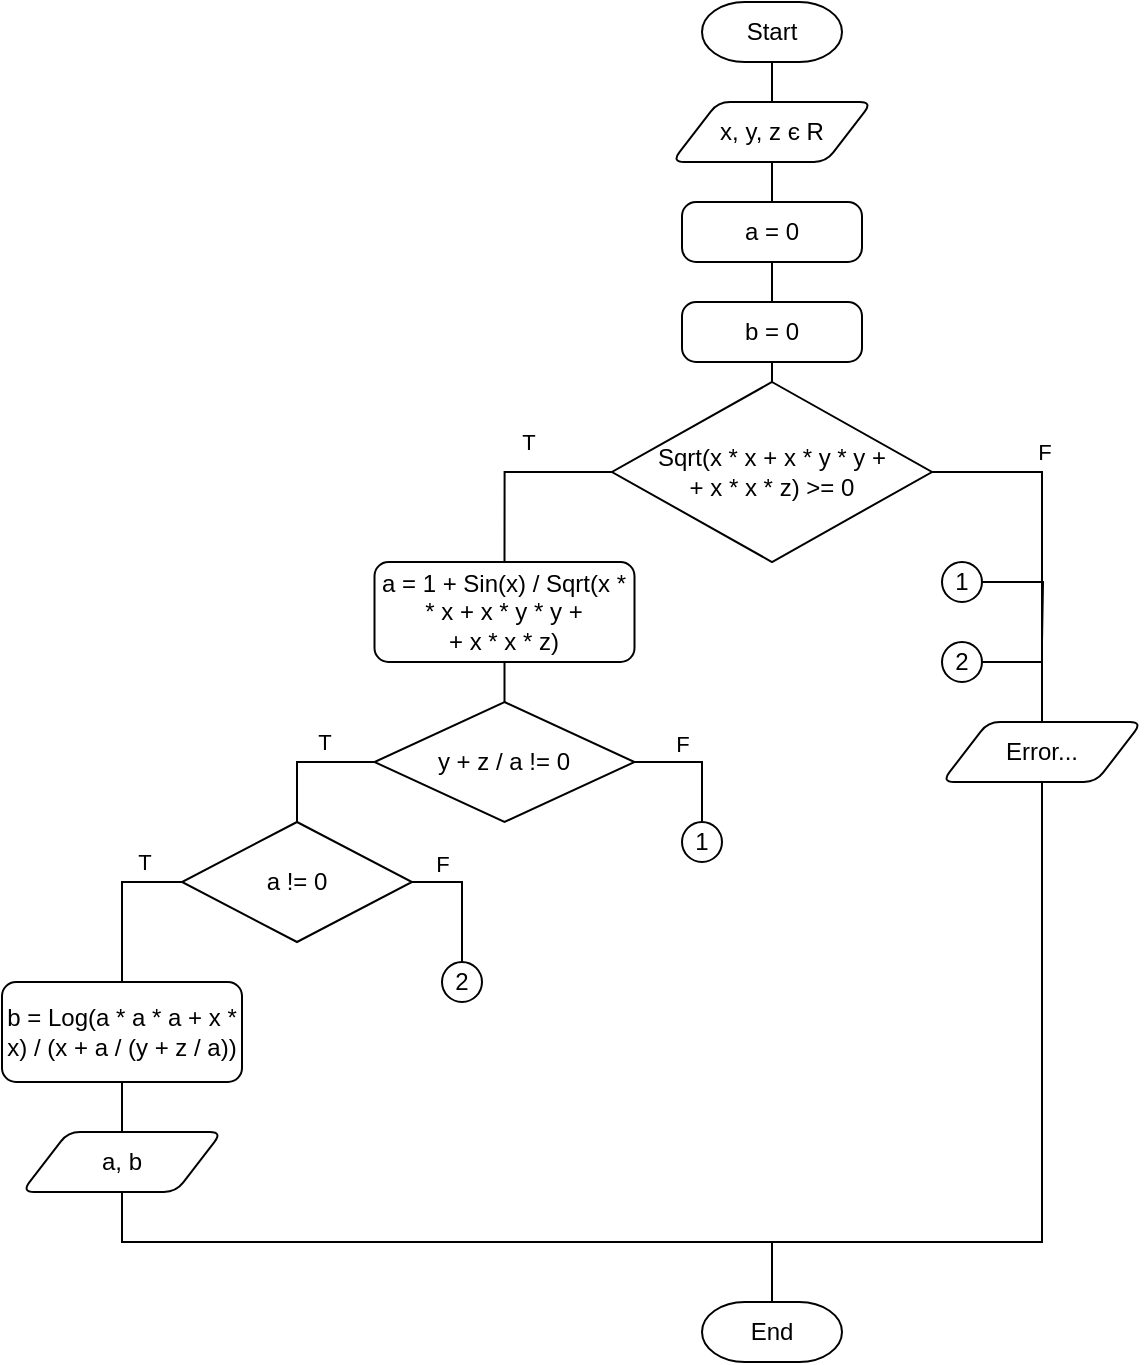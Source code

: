 <mxfile version="15.4.0" type="device" pages="2"><diagram id="9D3p5YR01Ov3Javhcloo" name="Сторінка-1"><mxGraphModel dx="768" dy="482" grid="1" gridSize="10" guides="1" tooltips="1" connect="1" arrows="1" fold="1" page="1" pageScale="1" pageWidth="827" pageHeight="1169" math="0" shadow="0"><root><mxCell id="0"/><mxCell id="1" parent="0"/><mxCell id="Ol3QsDIKq-9zunUPNpHb-4" style="edgeStyle=orthogonalEdgeStyle;rounded=0;orthogonalLoop=1;jettySize=auto;html=1;exitX=0.5;exitY=1;exitDx=0;exitDy=0;exitPerimeter=0;entryX=0.5;entryY=0;entryDx=0;entryDy=0;endArrow=none;endFill=0;" parent="1" source="mVKwlj5IBm9hvWrXRXcA-1" target="mVKwlj5IBm9hvWrXRXcA-2" edge="1"><mxGeometry relative="1" as="geometry"/></mxCell><mxCell id="mVKwlj5IBm9hvWrXRXcA-1" value="Start" style="strokeWidth=1;html=1;shape=mxgraph.flowchart.terminator;whiteSpace=wrap;" parent="1" vertex="1"><mxGeometry x="360" y="20" width="70" height="30" as="geometry"/></mxCell><mxCell id="Ol3QsDIKq-9zunUPNpHb-5" style="edgeStyle=orthogonalEdgeStyle;rounded=0;orthogonalLoop=1;jettySize=auto;html=1;exitX=0.5;exitY=1;exitDx=0;exitDy=0;entryX=0.5;entryY=0;entryDx=0;entryDy=0;endArrow=none;endFill=0;" parent="1" source="mVKwlj5IBm9hvWrXRXcA-2" target="mVKwlj5IBm9hvWrXRXcA-3" edge="1"><mxGeometry relative="1" as="geometry"/></mxCell><mxCell id="mVKwlj5IBm9hvWrXRXcA-2" value="x, y, z є R" style="shape=parallelogram;html=1;strokeWidth=1;perimeter=parallelogramPerimeter;whiteSpace=wrap;rounded=1;arcSize=12;size=0.23;" parent="1" vertex="1"><mxGeometry x="345" y="70" width="100" height="30" as="geometry"/></mxCell><mxCell id="Ol3QsDIKq-9zunUPNpHb-6" style="edgeStyle=orthogonalEdgeStyle;rounded=0;orthogonalLoop=1;jettySize=auto;html=1;exitX=0.5;exitY=1;exitDx=0;exitDy=0;entryX=0.5;entryY=0;entryDx=0;entryDy=0;endArrow=none;endFill=0;" parent="1" source="mVKwlj5IBm9hvWrXRXcA-3" target="mVKwlj5IBm9hvWrXRXcA-4" edge="1"><mxGeometry relative="1" as="geometry"/></mxCell><mxCell id="mVKwlj5IBm9hvWrXRXcA-3" value="a = 0" style="rounded=1;whiteSpace=wrap;html=1;absoluteArcSize=1;arcSize=14;strokeWidth=1;" parent="1" vertex="1"><mxGeometry x="350" y="120" width="90" height="30" as="geometry"/></mxCell><mxCell id="Ol3QsDIKq-9zunUPNpHb-7" style="edgeStyle=orthogonalEdgeStyle;rounded=0;orthogonalLoop=1;jettySize=auto;html=1;exitX=0.5;exitY=1;exitDx=0;exitDy=0;entryX=0.5;entryY=0;entryDx=0;entryDy=0;entryPerimeter=0;endArrow=none;endFill=0;" parent="1" source="mVKwlj5IBm9hvWrXRXcA-4" target="Ol3QsDIKq-9zunUPNpHb-1" edge="1"><mxGeometry relative="1" as="geometry"/></mxCell><mxCell id="mVKwlj5IBm9hvWrXRXcA-4" value="b = 0" style="rounded=1;whiteSpace=wrap;html=1;absoluteArcSize=1;arcSize=14;strokeWidth=1;" parent="1" vertex="1"><mxGeometry x="350" y="170" width="90" height="30" as="geometry"/></mxCell><mxCell id="Ol3QsDIKq-9zunUPNpHb-8" style="edgeStyle=orthogonalEdgeStyle;rounded=0;orthogonalLoop=1;jettySize=auto;html=1;exitX=0;exitY=0.5;exitDx=0;exitDy=0;exitPerimeter=0;entryX=0.5;entryY=0;entryDx=0;entryDy=0;endArrow=none;endFill=0;" parent="1" source="Ol3QsDIKq-9zunUPNpHb-1" target="Ol3QsDIKq-9zunUPNpHb-2" edge="1"><mxGeometry relative="1" as="geometry"/></mxCell><mxCell id="Ol3QsDIKq-9zunUPNpHb-13" value="T" style="edgeLabel;html=1;align=center;verticalAlign=middle;resizable=0;points=[];" parent="Ol3QsDIKq-9zunUPNpHb-8" vertex="1" connectable="0"><mxGeometry x="-0.147" y="-1" relative="1" as="geometry"><mxPoint y="-14" as="offset"/></mxGeometry></mxCell><mxCell id="Ol3QsDIKq-9zunUPNpHb-17" style="edgeStyle=orthogonalEdgeStyle;rounded=0;orthogonalLoop=1;jettySize=auto;html=1;exitX=1;exitY=0.5;exitDx=0;exitDy=0;exitPerimeter=0;entryX=0.5;entryY=0;entryDx=0;entryDy=0;endArrow=none;endFill=0;" parent="1" source="Ol3QsDIKq-9zunUPNpHb-1" target="Ol3QsDIKq-9zunUPNpHb-10" edge="1"><mxGeometry relative="1" as="geometry"/></mxCell><mxCell id="Ol3QsDIKq-9zunUPNpHb-18" value="F" style="edgeLabel;html=1;align=center;verticalAlign=middle;resizable=0;points=[];" parent="Ol3QsDIKq-9zunUPNpHb-17" vertex="1" connectable="0"><mxGeometry x="-0.347" y="1" relative="1" as="geometry"><mxPoint y="-14" as="offset"/></mxGeometry></mxCell><mxCell id="Ol3QsDIKq-9zunUPNpHb-1" value="&lt;span style=&quot;line-height: 107%&quot;&gt;Sqrt(x * x + x * y * y + &lt;br&gt;+ x * x * z) &amp;gt;= 0&lt;/span&gt;" style="strokeWidth=1;html=1;shape=mxgraph.flowchart.decision;whiteSpace=wrap;" parent="1" vertex="1"><mxGeometry x="315" y="210" width="160" height="90" as="geometry"/></mxCell><mxCell id="Ol3QsDIKq-9zunUPNpHb-9" style="edgeStyle=orthogonalEdgeStyle;rounded=0;orthogonalLoop=1;jettySize=auto;html=1;exitX=0.5;exitY=1;exitDx=0;exitDy=0;entryX=0.5;entryY=0;entryDx=0;entryDy=0;entryPerimeter=0;endArrow=none;endFill=0;" parent="1" source="Ol3QsDIKq-9zunUPNpHb-2" target="Ol3QsDIKq-9zunUPNpHb-3" edge="1"><mxGeometry relative="1" as="geometry"/></mxCell><mxCell id="Ol3QsDIKq-9zunUPNpHb-2" value="&lt;span&gt;a = 1 + Sin(x) / Sqrt(x * * x + x * y * y +&lt;/span&gt;&lt;br&gt;&lt;span&gt;+ x * x * z)&lt;/span&gt;" style="rounded=1;whiteSpace=wrap;html=1;absoluteArcSize=1;arcSize=14;strokeWidth=1;" parent="1" vertex="1"><mxGeometry x="196.25" y="300" width="130" height="50" as="geometry"/></mxCell><mxCell id="Ol3QsDIKq-9zunUPNpHb-23" style="edgeStyle=orthogonalEdgeStyle;rounded=0;orthogonalLoop=1;jettySize=auto;html=1;exitX=1;exitY=0.5;exitDx=0;exitDy=0;exitPerimeter=0;entryX=0.5;entryY=0;entryDx=0;entryDy=0;endArrow=none;endFill=0;" parent="1" source="Ol3QsDIKq-9zunUPNpHb-3" target="Ol3QsDIKq-9zunUPNpHb-21" edge="1"><mxGeometry relative="1" as="geometry"/></mxCell><mxCell id="Ol3QsDIKq-9zunUPNpHb-24" value="F" style="edgeLabel;html=1;align=center;verticalAlign=middle;resizable=0;points=[];" parent="Ol3QsDIKq-9zunUPNpHb-23" vertex="1" connectable="0"><mxGeometry x="0.144" y="1" relative="1" as="geometry"><mxPoint x="-11" y="-12" as="offset"/></mxGeometry></mxCell><mxCell id="_7YVSXPk7LOYqt5IP95k-2" style="edgeStyle=orthogonalEdgeStyle;rounded=0;orthogonalLoop=1;jettySize=auto;html=1;exitX=0;exitY=0.5;exitDx=0;exitDy=0;exitPerimeter=0;entryX=0.5;entryY=0;entryDx=0;entryDy=0;entryPerimeter=0;endArrow=none;endFill=0;" parent="1" source="Ol3QsDIKq-9zunUPNpHb-3" target="_7YVSXPk7LOYqt5IP95k-1" edge="1"><mxGeometry relative="1" as="geometry"/></mxCell><mxCell id="_7YVSXPk7LOYqt5IP95k-3" value="T" style="edgeLabel;html=1;align=center;verticalAlign=middle;resizable=0;points=[];" parent="_7YVSXPk7LOYqt5IP95k-2" vertex="1" connectable="0"><mxGeometry x="0.105" y="-1" relative="1" as="geometry"><mxPoint x="12" y="-9" as="offset"/></mxGeometry></mxCell><mxCell id="Ol3QsDIKq-9zunUPNpHb-3" value="&lt;span style=&quot;line-height: 107%&quot;&gt;&lt;font style=&quot;font-size: 12px&quot;&gt;y + z / a != 0&lt;br&gt;&lt;/font&gt;&lt;/span&gt;" style="strokeWidth=1;html=1;shape=mxgraph.flowchart.decision;whiteSpace=wrap;" parent="1" vertex="1"><mxGeometry x="196.25" y="370" width="130" height="60" as="geometry"/></mxCell><mxCell id="KTPyXma2sNFOsFdTjztD-7" style="edgeStyle=orthogonalEdgeStyle;rounded=0;orthogonalLoop=1;jettySize=auto;html=1;exitX=0.5;exitY=1;exitDx=0;exitDy=0;entryX=0.5;entryY=0;entryDx=0;entryDy=0;entryPerimeter=0;endArrow=none;endFill=0;" parent="1" source="Ol3QsDIKq-9zunUPNpHb-10" target="KTPyXma2sNFOsFdTjztD-3" edge="1"><mxGeometry relative="1" as="geometry"><Array as="points"><mxPoint x="530" y="640"/><mxPoint x="395" y="640"/></Array></mxGeometry></mxCell><mxCell id="Ol3QsDIKq-9zunUPNpHb-10" value="Error..." style="shape=parallelogram;html=1;strokeWidth=1;perimeter=parallelogramPerimeter;whiteSpace=wrap;rounded=1;arcSize=12;size=0.23;" parent="1" vertex="1"><mxGeometry x="480" y="380" width="100" height="30" as="geometry"/></mxCell><mxCell id="Ol3QsDIKq-9zunUPNpHb-15" style="edgeStyle=orthogonalEdgeStyle;rounded=0;orthogonalLoop=1;jettySize=auto;html=1;exitX=0.5;exitY=1;exitDx=0;exitDy=0;endArrow=none;endFill=0;" parent="1" source="Ol3QsDIKq-9zunUPNpHb-10" target="Ol3QsDIKq-9zunUPNpHb-10" edge="1"><mxGeometry relative="1" as="geometry"/></mxCell><mxCell id="Ol3QsDIKq-9zunUPNpHb-25" style="edgeStyle=orthogonalEdgeStyle;rounded=0;orthogonalLoop=1;jettySize=auto;html=1;exitX=1;exitY=0.5;exitDx=0;exitDy=0;endArrow=none;endFill=0;" parent="1" source="Ol3QsDIKq-9zunUPNpHb-19" edge="1"><mxGeometry relative="1" as="geometry"><mxPoint x="530" y="340" as="targetPoint"/></mxGeometry></mxCell><mxCell id="Ol3QsDIKq-9zunUPNpHb-19" value="1" style="ellipse;whiteSpace=wrap;html=1;aspect=fixed;" parent="1" vertex="1"><mxGeometry x="480" y="300" width="20" height="20" as="geometry"/></mxCell><mxCell id="Ol3QsDIKq-9zunUPNpHb-21" value="1" style="ellipse;whiteSpace=wrap;html=1;aspect=fixed;" parent="1" vertex="1"><mxGeometry x="350" y="430" width="20" height="20" as="geometry"/></mxCell><mxCell id="KTPyXma2sNFOsFdTjztD-2" style="edgeStyle=orthogonalEdgeStyle;rounded=0;orthogonalLoop=1;jettySize=auto;html=1;exitX=0.5;exitY=1;exitDx=0;exitDy=0;entryX=0.5;entryY=0;entryDx=0;entryDy=0;endArrow=none;endFill=0;" parent="1" source="Ol3QsDIKq-9zunUPNpHb-26" target="KTPyXma2sNFOsFdTjztD-1" edge="1"><mxGeometry relative="1" as="geometry"/></mxCell><mxCell id="Ol3QsDIKq-9zunUPNpHb-26" value="&lt;span style=&quot;line-height: 107%&quot;&gt;&lt;font style=&quot;font-size: 12px&quot;&gt;b = Log(a * a * a + x * x) / (x + a / (y + z / a))&lt;/font&gt;&lt;/span&gt;" style="rounded=1;whiteSpace=wrap;html=1;absoluteArcSize=1;arcSize=14;strokeWidth=1;" parent="1" vertex="1"><mxGeometry x="10" y="510" width="120" height="50" as="geometry"/></mxCell><mxCell id="KTPyXma2sNFOsFdTjztD-8" style="edgeStyle=orthogonalEdgeStyle;rounded=0;orthogonalLoop=1;jettySize=auto;html=1;exitX=0.5;exitY=1;exitDx=0;exitDy=0;endArrow=none;endFill=0;" parent="1" source="KTPyXma2sNFOsFdTjztD-1" edge="1"><mxGeometry relative="1" as="geometry"><mxPoint x="400" y="640" as="targetPoint"/><Array as="points"><mxPoint x="120" y="640"/><mxPoint x="400" y="640"/></Array></mxGeometry></mxCell><mxCell id="KTPyXma2sNFOsFdTjztD-1" value="a, b" style="shape=parallelogram;html=1;strokeWidth=1;perimeter=parallelogramPerimeter;whiteSpace=wrap;rounded=1;arcSize=12;size=0.23;" parent="1" vertex="1"><mxGeometry x="20" y="585" width="100" height="30" as="geometry"/></mxCell><mxCell id="KTPyXma2sNFOsFdTjztD-3" value="End" style="strokeWidth=1;html=1;shape=mxgraph.flowchart.terminator;whiteSpace=wrap;" parent="1" vertex="1"><mxGeometry x="360" y="670" width="70" height="30" as="geometry"/></mxCell><mxCell id="_7YVSXPk7LOYqt5IP95k-5" style="edgeStyle=orthogonalEdgeStyle;rounded=0;orthogonalLoop=1;jettySize=auto;html=1;exitX=0;exitY=0.5;exitDx=0;exitDy=0;exitPerimeter=0;entryX=0.5;entryY=0;entryDx=0;entryDy=0;endArrow=none;endFill=0;" parent="1" source="_7YVSXPk7LOYqt5IP95k-1" target="Ol3QsDIKq-9zunUPNpHb-26" edge="1"><mxGeometry relative="1" as="geometry"/></mxCell><mxCell id="_7YVSXPk7LOYqt5IP95k-15" value="T" style="edgeLabel;html=1;align=center;verticalAlign=middle;resizable=0;points=[];" parent="_7YVSXPk7LOYqt5IP95k-5" vertex="1" connectable="0"><mxGeometry x="-0.383" y="1" relative="1" as="geometry"><mxPoint x="5" y="-11" as="offset"/></mxGeometry></mxCell><mxCell id="_7YVSXPk7LOYqt5IP95k-11" style="edgeStyle=orthogonalEdgeStyle;rounded=0;orthogonalLoop=1;jettySize=auto;html=1;exitX=1;exitY=0.5;exitDx=0;exitDy=0;exitPerimeter=0;entryX=0.5;entryY=0;entryDx=0;entryDy=0;endArrow=none;endFill=0;" parent="1" source="_7YVSXPk7LOYqt5IP95k-1" target="_7YVSXPk7LOYqt5IP95k-6" edge="1"><mxGeometry relative="1" as="geometry"><Array as="points"><mxPoint x="240" y="460"/><mxPoint x="240" y="500"/></Array></mxGeometry></mxCell><mxCell id="_7YVSXPk7LOYqt5IP95k-14" value="F" style="edgeLabel;html=1;align=center;verticalAlign=middle;resizable=0;points=[];" parent="_7YVSXPk7LOYqt5IP95k-11" vertex="1" connectable="0"><mxGeometry x="-0.19" y="-1" relative="1" as="geometry"><mxPoint x="-9" y="-11" as="offset"/></mxGeometry></mxCell><mxCell id="_7YVSXPk7LOYqt5IP95k-1" value="a != 0" style="strokeWidth=1;html=1;shape=mxgraph.flowchart.decision;whiteSpace=wrap;" parent="1" vertex="1"><mxGeometry x="100" y="430" width="115" height="60" as="geometry"/></mxCell><mxCell id="_7YVSXPk7LOYqt5IP95k-6" value="2" style="ellipse;whiteSpace=wrap;html=1;aspect=fixed;" parent="1" vertex="1"><mxGeometry x="230" y="500" width="20" height="20" as="geometry"/></mxCell><mxCell id="_7YVSXPk7LOYqt5IP95k-10" style="edgeStyle=orthogonalEdgeStyle;rounded=0;orthogonalLoop=1;jettySize=auto;html=1;exitX=1;exitY=0.5;exitDx=0;exitDy=0;endArrow=none;endFill=0;" parent="1" source="_7YVSXPk7LOYqt5IP95k-7" edge="1"><mxGeometry relative="1" as="geometry"><mxPoint x="530" y="350" as="targetPoint"/></mxGeometry></mxCell><mxCell id="_7YVSXPk7LOYqt5IP95k-7" value="2" style="ellipse;whiteSpace=wrap;html=1;aspect=fixed;" parent="1" vertex="1"><mxGeometry x="480" y="340" width="20" height="20" as="geometry"/></mxCell></root></mxGraphModel></diagram><diagram id="DXY3i8Cojcz2vK0KS8z5" name="Сторінка-2"><mxGraphModel dx="768" dy="482" grid="1" gridSize="10" guides="1" tooltips="1" connect="1" arrows="1" fold="1" page="1" pageScale="1" pageWidth="827" pageHeight="1169" math="0" shadow="0"><root><mxCell id="Upy7EARk-nOA69NQlBaH-0"/><mxCell id="Upy7EARk-nOA69NQlBaH-1" parent="Upy7EARk-nOA69NQlBaH-0"/><mxCell id="rSuk09zib1YrCN9CaY9W-24" style="edgeStyle=orthogonalEdgeStyle;rounded=0;orthogonalLoop=1;jettySize=auto;html=1;exitX=0.5;exitY=1;exitDx=0;exitDy=0;exitPerimeter=0;entryX=0.5;entryY=0;entryDx=0;entryDy=0;endArrow=none;endFill=0;" parent="Upy7EARk-nOA69NQlBaH-1" source="Upy7EARk-nOA69NQlBaH-2" target="Upy7EARk-nOA69NQlBaH-3" edge="1"><mxGeometry relative="1" as="geometry"/></mxCell><mxCell id="Upy7EARk-nOA69NQlBaH-2" value="Start" style="strokeWidth=1;html=1;shape=mxgraph.flowchart.terminator;whiteSpace=wrap;" parent="Upy7EARk-nOA69NQlBaH-1" vertex="1"><mxGeometry x="320" y="20" width="70" height="30" as="geometry"/></mxCell><mxCell id="rSuk09zib1YrCN9CaY9W-25" style="edgeStyle=orthogonalEdgeStyle;rounded=0;orthogonalLoop=1;jettySize=auto;html=1;exitX=0.5;exitY=1;exitDx=0;exitDy=0;entryX=0.5;entryY=0;entryDx=0;entryDy=0;endArrow=none;endFill=0;" parent="Upy7EARk-nOA69NQlBaH-1" source="Upy7EARk-nOA69NQlBaH-3" target="Upy7EARk-nOA69NQlBaH-5" edge="1"><mxGeometry relative="1" as="geometry"/></mxCell><mxCell id="Upy7EARk-nOA69NQlBaH-3" value="n є R" style="shape=parallelogram;html=1;strokeWidth=1;perimeter=parallelogramPerimeter;whiteSpace=wrap;rounded=1;arcSize=12;size=0.23;" parent="Upy7EARk-nOA69NQlBaH-1" vertex="1"><mxGeometry x="305" y="60" width="100" height="30" as="geometry"/></mxCell><mxCell id="rSuk09zib1YrCN9CaY9W-26" style="edgeStyle=orthogonalEdgeStyle;rounded=0;orthogonalLoop=1;jettySize=auto;html=1;exitX=0.5;exitY=1;exitDx=0;exitDy=0;entryX=0.5;entryY=0;entryDx=0;entryDy=0;endArrow=none;endFill=0;" parent="Upy7EARk-nOA69NQlBaH-1" source="Upy7EARk-nOA69NQlBaH-5" target="Upy7EARk-nOA69NQlBaH-6" edge="1"><mxGeometry relative="1" as="geometry"/></mxCell><mxCell id="Upy7EARk-nOA69NQlBaH-5" value="a = 4" style="rounded=1;whiteSpace=wrap;html=1;absoluteArcSize=1;arcSize=14;strokeWidth=1;" parent="Upy7EARk-nOA69NQlBaH-1" vertex="1"><mxGeometry x="310" y="100" width="90" height="30" as="geometry"/></mxCell><mxCell id="rSuk09zib1YrCN9CaY9W-27" style="edgeStyle=orthogonalEdgeStyle;rounded=0;orthogonalLoop=1;jettySize=auto;html=1;exitX=0.5;exitY=1;exitDx=0;exitDy=0;entryX=0.5;entryY=0;entryDx=0;entryDy=0;endArrow=none;endFill=0;" parent="Upy7EARk-nOA69NQlBaH-1" source="Upy7EARk-nOA69NQlBaH-6" target="Upy7EARk-nOA69NQlBaH-7" edge="1"><mxGeometry relative="1" as="geometry"/></mxCell><mxCell id="Upy7EARk-nOA69NQlBaH-6" value="p = 2" style="rounded=1;whiteSpace=wrap;html=1;absoluteArcSize=1;arcSize=14;strokeWidth=1;" parent="Upy7EARk-nOA69NQlBaH-1" vertex="1"><mxGeometry x="310" y="140" width="90" height="30" as="geometry"/></mxCell><mxCell id="rSuk09zib1YrCN9CaY9W-28" style="edgeStyle=orthogonalEdgeStyle;rounded=0;orthogonalLoop=1;jettySize=auto;html=1;exitX=0.5;exitY=1;exitDx=0;exitDy=0;entryX=0.5;entryY=0;entryDx=0;entryDy=0;endArrow=none;endFill=0;" parent="Upy7EARk-nOA69NQlBaH-1" source="Upy7EARk-nOA69NQlBaH-7" target="p--RIaMWeDjhT6oNfMQx-0" edge="1"><mxGeometry relative="1" as="geometry"/></mxCell><mxCell id="Upy7EARk-nOA69NQlBaH-7" value="k = 2" style="rounded=1;whiteSpace=wrap;html=1;absoluteArcSize=1;arcSize=14;strokeWidth=1;" parent="Upy7EARk-nOA69NQlBaH-1" vertex="1"><mxGeometry x="310" y="180" width="90" height="30" as="geometry"/></mxCell><mxCell id="QqaPlGI9BWEi-PZYqe9J-1" style="edgeStyle=orthogonalEdgeStyle;rounded=0;orthogonalLoop=1;jettySize=auto;html=1;exitX=0.5;exitY=1;exitDx=0;exitDy=0;entryX=0.5;entryY=0;entryDx=0;entryDy=0;entryPerimeter=0;endArrow=none;endFill=0;" parent="Upy7EARk-nOA69NQlBaH-1" source="p--RIaMWeDjhT6oNfMQx-0" target="rSuk09zib1YrCN9CaY9W-0" edge="1"><mxGeometry relative="1" as="geometry"/></mxCell><mxCell id="-XeFcB53QWMUYVWkK7VY-1" style="edgeStyle=orthogonalEdgeStyle;rounded=0;orthogonalLoop=1;jettySize=auto;html=1;exitX=1;exitY=0.5;exitDx=0;exitDy=0;entryX=0.5;entryY=0;entryDx=0;entryDy=0;entryPerimeter=0;endArrow=none;endFill=0;" parent="Upy7EARk-nOA69NQlBaH-1" source="p--RIaMWeDjhT6oNfMQx-0" target="-XeFcB53QWMUYVWkK7VY-0" edge="1"><mxGeometry relative="1" as="geometry"/></mxCell><mxCell id="p--RIaMWeDjhT6oNfMQx-0" value="&amp;nbsp;Merc = 0; &lt;br&gt;Merc &amp;lt;= n;&lt;br&gt;&amp;nbsp;p++" style="verticalLabelPosition=middle;verticalAlign=middle;html=1;shape=hexagon;perimeter=hexagonPerimeter2;arcSize=6;size=0.27;strokeWidth=1;labelPosition=center;align=center;" parent="Upy7EARk-nOA69NQlBaH-1" vertex="1"><mxGeometry x="295.63" y="260" width="118.75" height="50" as="geometry"/></mxCell><mxCell id="rSuk09zib1YrCN9CaY9W-0" value="p == 2" style="strokeWidth=1;html=1;shape=mxgraph.flowchart.decision;whiteSpace=wrap;" parent="Upy7EARk-nOA69NQlBaH-1" vertex="1"><mxGeometry x="299" y="330" width="115" height="60" as="geometry"/></mxCell><mxCell id="5eVEqZF6zUMYZ-gCurlH-1" style="edgeStyle=orthogonalEdgeStyle;rounded=0;orthogonalLoop=1;jettySize=auto;html=1;endArrow=none;endFill=0;" parent="Upy7EARk-nOA69NQlBaH-1" source="rSuk09zib1YrCN9CaY9W-1" target="rSuk09zib1YrCN9CaY9W-18" edge="1"><mxGeometry relative="1" as="geometry"/></mxCell><mxCell id="rSuk09zib1YrCN9CaY9W-1" value="Merc = a - 1" style="rounded=1;whiteSpace=wrap;html=1;absoluteArcSize=1;arcSize=14;strokeWidth=1;" parent="Upy7EARk-nOA69NQlBaH-1" vertex="1"><mxGeometry x="155" y="400" width="90" height="30" as="geometry"/></mxCell><mxCell id="rSuk09zib1YrCN9CaY9W-2" style="edgeStyle=orthogonalEdgeStyle;rounded=0;orthogonalLoop=1;jettySize=auto;html=1;exitX=0;exitY=0.5;exitDx=0;exitDy=0;exitPerimeter=0;entryX=0.5;entryY=0;entryDx=0;entryDy=0;endArrow=none;endFill=0;" parent="Upy7EARk-nOA69NQlBaH-1" source="rSuk09zib1YrCN9CaY9W-0" target="rSuk09zib1YrCN9CaY9W-1" edge="1"><mxGeometry x="150" y="110" as="geometry"/></mxCell><mxCell id="rSuk09zib1YrCN9CaY9W-3" value="T" style="edgeLabel;html=1;align=center;verticalAlign=middle;resizable=0;points=[];" parent="rSuk09zib1YrCN9CaY9W-2" vertex="1" connectable="0"><mxGeometry x="0.091" y="1" relative="1" as="geometry"><mxPoint y="-11" as="offset"/></mxGeometry></mxCell><mxCell id="5eVEqZF6zUMYZ-gCurlH-4" style="edgeStyle=orthogonalEdgeStyle;rounded=0;orthogonalLoop=1;jettySize=auto;html=1;exitX=1;exitY=0.5;exitDx=0;exitDy=0;exitPerimeter=0;entryX=0.5;entryY=0;entryDx=0;entryDy=0;endArrow=none;endFill=0;" parent="Upy7EARk-nOA69NQlBaH-1" source="rSuk09zib1YrCN9CaY9W-4" target="5eVEqZF6zUMYZ-gCurlH-0" edge="1"><mxGeometry relative="1" as="geometry"><Array as="points"><mxPoint x="620" y="430"/><mxPoint x="620" y="530"/></Array></mxGeometry></mxCell><mxCell id="5eVEqZF6zUMYZ-gCurlH-12" value="F" style="edgeLabel;html=1;align=center;verticalAlign=middle;resizable=0;points=[];" parent="5eVEqZF6zUMYZ-gCurlH-4" vertex="1" connectable="0"><mxGeometry x="-0.434" y="-1" relative="1" as="geometry"><mxPoint y="-16" as="offset"/></mxGeometry></mxCell><mxCell id="rSuk09zib1YrCN9CaY9W-4" value="k &amp;lt;= p" style="strokeWidth=1;html=1;shape=mxgraph.flowchart.decision;whiteSpace=wrap;" parent="Upy7EARk-nOA69NQlBaH-1" vertex="1"><mxGeometry x="445" y="400" width="115" height="60" as="geometry"/></mxCell><mxCell id="rSuk09zib1YrCN9CaY9W-5" style="edgeStyle=orthogonalEdgeStyle;rounded=0;orthogonalLoop=1;jettySize=auto;html=1;exitX=1;exitY=0.5;exitDx=0;exitDy=0;exitPerimeter=0;entryX=0.5;entryY=0;entryDx=0;entryDy=0;entryPerimeter=0;endArrow=none;endFill=0;" parent="Upy7EARk-nOA69NQlBaH-1" source="rSuk09zib1YrCN9CaY9W-0" target="rSuk09zib1YrCN9CaY9W-4" edge="1"><mxGeometry x="150" y="110" as="geometry"/></mxCell><mxCell id="rSuk09zib1YrCN9CaY9W-6" value="F" style="edgeLabel;html=1;align=center;verticalAlign=middle;resizable=0;points=[];" parent="rSuk09zib1YrCN9CaY9W-5" vertex="1" connectable="0"><mxGeometry x="0.035" y="2" relative="1" as="geometry"><mxPoint x="9" y="-8" as="offset"/></mxGeometry></mxCell><mxCell id="5eVEqZF6zUMYZ-gCurlH-5" style="edgeStyle=orthogonalEdgeStyle;rounded=0;orthogonalLoop=1;jettySize=auto;html=1;exitX=1;exitY=0.5;exitDx=0;exitDy=0;exitPerimeter=0;endArrow=none;endFill=0;" parent="Upy7EARk-nOA69NQlBaH-1" source="rSuk09zib1YrCN9CaY9W-8" edge="1"><mxGeometry relative="1" as="geometry"><mxPoint x="620" y="500" as="targetPoint"/></mxGeometry></mxCell><mxCell id="5eVEqZF6zUMYZ-gCurlH-13" value="F" style="edgeLabel;html=1;align=center;verticalAlign=middle;resizable=0;points=[];" parent="5eVEqZF6zUMYZ-gCurlH-5" vertex="1" connectable="0"><mxGeometry x="0.26" y="1" relative="1" as="geometry"><mxPoint x="-53" y="-9" as="offset"/></mxGeometry></mxCell><mxCell id="5eVEqZF6zUMYZ-gCurlH-10" style="edgeStyle=orthogonalEdgeStyle;rounded=0;orthogonalLoop=1;jettySize=auto;html=1;exitX=0;exitY=0.5;exitDx=0;exitDy=0;exitPerimeter=0;entryX=0.5;entryY=0;entryDx=0;entryDy=0;endArrow=none;endFill=0;" parent="Upy7EARk-nOA69NQlBaH-1" source="rSuk09zib1YrCN9CaY9W-8" target="rSuk09zib1YrCN9CaY9W-11" edge="1"><mxGeometry relative="1" as="geometry"/></mxCell><mxCell id="5eVEqZF6zUMYZ-gCurlH-11" value="T" style="edgeLabel;html=1;align=center;verticalAlign=middle;resizable=0;points=[];" parent="5eVEqZF6zUMYZ-gCurlH-10" vertex="1" connectable="0"><mxGeometry x="-0.004" relative="1" as="geometry"><mxPoint x="2" y="-10" as="offset"/></mxGeometry></mxCell><mxCell id="rSuk09zib1YrCN9CaY9W-8" value="p % k != 0" style="strokeWidth=1;html=1;shape=mxgraph.flowchart.decision;whiteSpace=wrap;" parent="Upy7EARk-nOA69NQlBaH-1" vertex="1"><mxGeometry x="350" y="470" width="115" height="60" as="geometry"/></mxCell><mxCell id="rSuk09zib1YrCN9CaY9W-9" style="edgeStyle=orthogonalEdgeStyle;rounded=0;orthogonalLoop=1;jettySize=auto;html=1;exitX=0;exitY=0.5;exitDx=0;exitDy=0;exitPerimeter=0;entryX=0.5;entryY=0;entryDx=0;entryDy=0;entryPerimeter=0;endArrow=none;endFill=0;" parent="Upy7EARk-nOA69NQlBaH-1" source="rSuk09zib1YrCN9CaY9W-4" target="rSuk09zib1YrCN9CaY9W-8" edge="1"><mxGeometry x="150" y="110" as="geometry"/></mxCell><mxCell id="rSuk09zib1YrCN9CaY9W-10" value="T" style="edgeLabel;html=1;align=center;verticalAlign=middle;resizable=0;points=[];" parent="rSuk09zib1YrCN9CaY9W-9" vertex="1" connectable="0"><mxGeometry x="0.051" relative="1" as="geometry"><mxPoint x="7" y="-18" as="offset"/></mxGeometry></mxCell><mxCell id="rSuk09zib1YrCN9CaY9W-11" value="Merc = a - 1&amp;nbsp;" style="rounded=1;whiteSpace=wrap;html=1;absoluteArcSize=1;arcSize=14;strokeWidth=1;" parent="Upy7EARk-nOA69NQlBaH-1" vertex="1"><mxGeometry x="260" y="535" width="90" height="30" as="geometry"/></mxCell><mxCell id="5eVEqZF6zUMYZ-gCurlH-7" style="edgeStyle=orthogonalEdgeStyle;rounded=0;orthogonalLoop=1;jettySize=auto;html=1;exitX=0.5;exitY=1;exitDx=0;exitDy=0;entryX=0.5;entryY=0;entryDx=0;entryDy=0;endArrow=none;endFill=0;" parent="Upy7EARk-nOA69NQlBaH-1" source="rSuk09zib1YrCN9CaY9W-18" target="5eVEqZF6zUMYZ-gCurlH-6" edge="1"><mxGeometry relative="1" as="geometry"/></mxCell><mxCell id="rSuk09zib1YrCN9CaY9W-18" value="&lt;span&gt;Merc&lt;/span&gt;" style="shape=parallelogram;html=1;strokeWidth=1;perimeter=parallelogramPerimeter;whiteSpace=wrap;rounded=1;arcSize=12;size=0.23;" parent="Upy7EARk-nOA69NQlBaH-1" vertex="1"><mxGeometry x="150" y="450" width="100" height="30" as="geometry"/></mxCell><mxCell id="rSuk09zib1YrCN9CaY9W-19" style="edgeStyle=orthogonalEdgeStyle;rounded=0;orthogonalLoop=1;jettySize=auto;html=1;exitX=0.5;exitY=1;exitDx=0;exitDy=0;entryX=0.5;entryY=0;entryDx=0;entryDy=0;endArrow=none;endFill=0;" parent="Upy7EARk-nOA69NQlBaH-1" source="rSuk09zib1YrCN9CaY9W-1" target="rSuk09zib1YrCN9CaY9W-18" edge="1"><mxGeometry x="150" y="110" as="geometry"/></mxCell><mxCell id="5eVEqZF6zUMYZ-gCurlH-20" style="edgeStyle=orthogonalEdgeStyle;rounded=0;orthogonalLoop=1;jettySize=auto;html=1;exitX=0.5;exitY=1;exitDx=0;exitDy=0;entryX=0.5;entryY=0;entryDx=0;entryDy=0;endArrow=none;endFill=0;" parent="Upy7EARk-nOA69NQlBaH-1" source="rSuk09zib1YrCN9CaY9W-20" target="5eVEqZF6zUMYZ-gCurlH-16" edge="1"><mxGeometry relative="1" as="geometry"/></mxCell><mxCell id="rSuk09zib1YrCN9CaY9W-20" value="&lt;span&gt;Merc&lt;/span&gt;" style="shape=parallelogram;html=1;strokeWidth=1;perimeter=parallelogramPerimeter;whiteSpace=wrap;rounded=1;arcSize=12;size=0.23;" parent="Upy7EARk-nOA69NQlBaH-1" vertex="1"><mxGeometry x="255" y="585" width="100" height="30" as="geometry"/></mxCell><mxCell id="rSuk09zib1YrCN9CaY9W-21" style="edgeStyle=orthogonalEdgeStyle;rounded=0;orthogonalLoop=1;jettySize=auto;html=1;exitX=0.5;exitY=1;exitDx=0;exitDy=0;entryX=0.5;entryY=0;entryDx=0;entryDy=0;endArrow=none;endFill=0;" parent="Upy7EARk-nOA69NQlBaH-1" source="rSuk09zib1YrCN9CaY9W-11" target="rSuk09zib1YrCN9CaY9W-20" edge="1"><mxGeometry x="150" y="110" as="geometry"/></mxCell><mxCell id="5eVEqZF6zUMYZ-gCurlH-21" style="edgeStyle=orthogonalEdgeStyle;rounded=0;orthogonalLoop=1;jettySize=auto;html=1;exitX=0.5;exitY=1;exitDx=0;exitDy=0;entryX=0.5;entryY=0;entryDx=0;entryDy=0;endArrow=none;endFill=0;" parent="Upy7EARk-nOA69NQlBaH-1" source="5eVEqZF6zUMYZ-gCurlH-0" target="5eVEqZF6zUMYZ-gCurlH-17" edge="1"><mxGeometry relative="1" as="geometry"/></mxCell><mxCell id="5eVEqZF6zUMYZ-gCurlH-0" value="&lt;span&gt;Число р не &lt;br&gt;просте&lt;/span&gt;" style="shape=parallelogram;html=1;strokeWidth=1;perimeter=parallelogramPerimeter;whiteSpace=wrap;rounded=1;arcSize=12;size=0.23;" parent="Upy7EARk-nOA69NQlBaH-1" vertex="1"><mxGeometry x="560" y="530" width="110" height="40" as="geometry"/></mxCell><mxCell id="5eVEqZF6zUMYZ-gCurlH-22" style="edgeStyle=orthogonalEdgeStyle;rounded=0;orthogonalLoop=1;jettySize=auto;html=1;exitX=0.5;exitY=1;exitDx=0;exitDy=0;endArrow=classic;endFill=1;" parent="Upy7EARk-nOA69NQlBaH-1" source="5eVEqZF6zUMYZ-gCurlH-6" edge="1"><mxGeometry relative="1" as="geometry"><mxPoint x="350" y="240" as="targetPoint"/><Array as="points"><mxPoint x="200" y="605"/><mxPoint x="120" y="605"/><mxPoint x="120" y="240"/></Array></mxGeometry></mxCell><mxCell id="5eVEqZF6zUMYZ-gCurlH-6" value="a *= 2" style="rounded=1;whiteSpace=wrap;html=1;absoluteArcSize=1;arcSize=14;strokeWidth=1;" parent="Upy7EARk-nOA69NQlBaH-1" vertex="1"><mxGeometry x="155" y="555" width="90" height="30" as="geometry"/></mxCell><mxCell id="5eVEqZF6zUMYZ-gCurlH-15" style="edgeStyle=orthogonalEdgeStyle;rounded=0;orthogonalLoop=1;jettySize=auto;html=1;exitX=1;exitY=0.5;exitDx=0;exitDy=0;endArrow=none;endFill=0;" parent="Upy7EARk-nOA69NQlBaH-1" source="5eVEqZF6zUMYZ-gCurlH-14" edge="1"><mxGeometry relative="1" as="geometry"><mxPoint x="200" y="520" as="targetPoint"/></mxGeometry></mxCell><mxCell id="5eVEqZF6zUMYZ-gCurlH-14" value="1" style="ellipse;whiteSpace=wrap;html=1;aspect=fixed;" parent="Upy7EARk-nOA69NQlBaH-1" vertex="1"><mxGeometry x="155" y="510" width="20" height="20" as="geometry"/></mxCell><mxCell id="5eVEqZF6zUMYZ-gCurlH-16" value="1" style="ellipse;whiteSpace=wrap;html=1;aspect=fixed;" parent="Upy7EARk-nOA69NQlBaH-1" vertex="1"><mxGeometry x="295" y="630" width="20" height="20" as="geometry"/></mxCell><mxCell id="5eVEqZF6zUMYZ-gCurlH-17" value="1" style="ellipse;whiteSpace=wrap;html=1;aspect=fixed;" parent="Upy7EARk-nOA69NQlBaH-1" vertex="1"><mxGeometry x="605" y="595" width="20" height="20" as="geometry"/></mxCell><mxCell id="-XeFcB53QWMUYVWkK7VY-0" value="End" style="strokeWidth=1;html=1;shape=mxgraph.flowchart.terminator;whiteSpace=wrap;" parent="Upy7EARk-nOA69NQlBaH-1" vertex="1"><mxGeometry x="680" y="650" width="70" height="30" as="geometry"/></mxCell></root></mxGraphModel></diagram></mxfile>